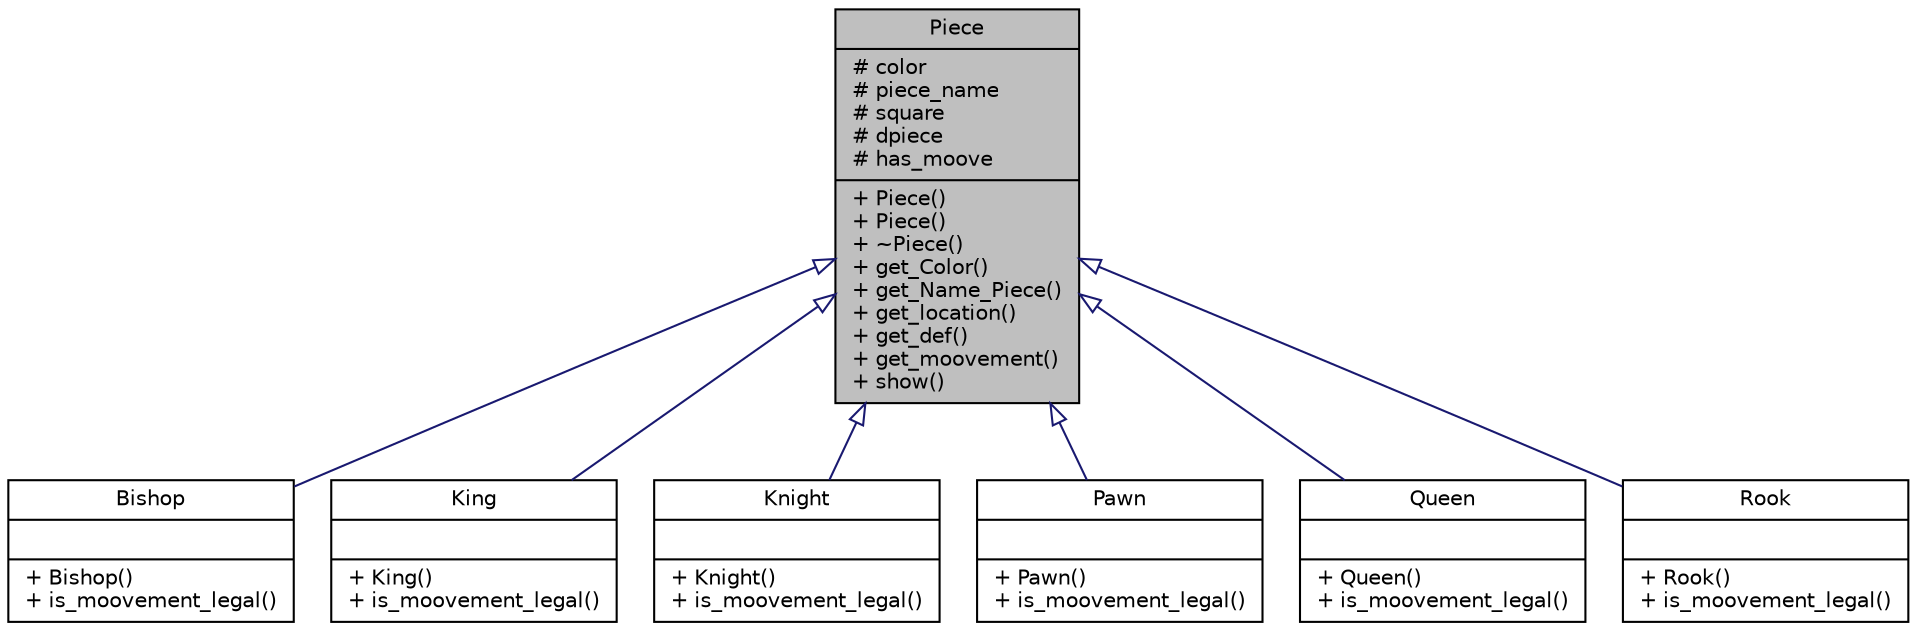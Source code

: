 digraph "Piece"
{
 // LATEX_PDF_SIZE
  edge [fontname="Helvetica",fontsize="10",labelfontname="Helvetica",labelfontsize="10"];
  node [fontname="Helvetica",fontsize="10",shape=record];
  Node1 [label="{Piece\n|# color\l# piece_name\l# square\l# dpiece\l# has_moove\l|+ Piece()\l+ Piece()\l+ ~Piece()\l+ get_Color()\l+ get_Name_Piece()\l+ get_location()\l+ get_def()\l+ get_moovement()\l+ show()\l}",height=0.2,width=0.4,color="black", fillcolor="grey75", style="filled", fontcolor="black",tooltip="Cette classe va gérer les différentes pièces présentes sur l'échiquier et leurs couleurs à chacunes."];
  Node1 -> Node2 [dir="back",color="midnightblue",fontsize="10",style="solid",arrowtail="onormal",fontname="Helvetica"];
  Node2 [label="{Bishop\n||+ Bishop()\l+ is_moovement_legal()\l}",height=0.2,width=0.4,color="black", fillcolor="white", style="filled",URL="$de/dfb/classBishop.html",tooltip=" "];
  Node1 -> Node3 [dir="back",color="midnightblue",fontsize="10",style="solid",arrowtail="onormal",fontname="Helvetica"];
  Node3 [label="{King\n||+ King()\l+ is_moovement_legal()\l}",height=0.2,width=0.4,color="black", fillcolor="white", style="filled",URL="$d1/db5/classKing.html",tooltip=" "];
  Node1 -> Node4 [dir="back",color="midnightblue",fontsize="10",style="solid",arrowtail="onormal",fontname="Helvetica"];
  Node4 [label="{Knight\n||+ Knight()\l+ is_moovement_legal()\l}",height=0.2,width=0.4,color="black", fillcolor="white", style="filled",URL="$d5/d23/classKnight.html",tooltip=" "];
  Node1 -> Node5 [dir="back",color="midnightblue",fontsize="10",style="solid",arrowtail="onormal",fontname="Helvetica"];
  Node5 [label="{Pawn\n||+ Pawn()\l+ is_moovement_legal()\l}",height=0.2,width=0.4,color="black", fillcolor="white", style="filled",URL="$de/dff/classPawn.html",tooltip=" "];
  Node1 -> Node6 [dir="back",color="midnightblue",fontsize="10",style="solid",arrowtail="onormal",fontname="Helvetica"];
  Node6 [label="{Queen\n||+ Queen()\l+ is_moovement_legal()\l}",height=0.2,width=0.4,color="black", fillcolor="white", style="filled",URL="$d5/d3f/classQueen.html",tooltip=" "];
  Node1 -> Node7 [dir="back",color="midnightblue",fontsize="10",style="solid",arrowtail="onormal",fontname="Helvetica"];
  Node7 [label="{Rook\n||+ Rook()\l+ is_moovement_legal()\l}",height=0.2,width=0.4,color="black", fillcolor="white", style="filled",URL="$db/d7e/classRook.html",tooltip=" "];
}
